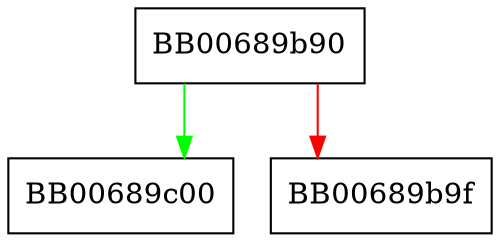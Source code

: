 digraph x509_cb {
  node [shape="box"];
  graph [splines=ortho];
  BB00689b90 -> BB00689c00 [color="green"];
  BB00689b90 -> BB00689b9f [color="red"];
}